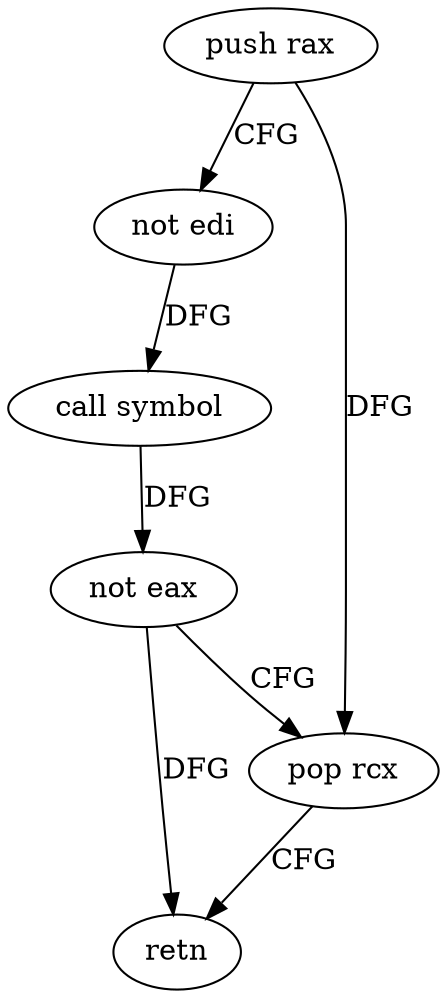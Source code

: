 digraph "func" {
"158608" [label = "push rax" ]
"158609" [label = "not edi" ]
"158611" [label = "call symbol" ]
"158616" [label = "not eax" ]
"158618" [label = "pop rcx" ]
"158619" [label = "retn" ]
"158608" -> "158609" [ label = "CFG" ]
"158608" -> "158618" [ label = "DFG" ]
"158609" -> "158611" [ label = "DFG" ]
"158611" -> "158616" [ label = "DFG" ]
"158616" -> "158618" [ label = "CFG" ]
"158616" -> "158619" [ label = "DFG" ]
"158618" -> "158619" [ label = "CFG" ]
}
